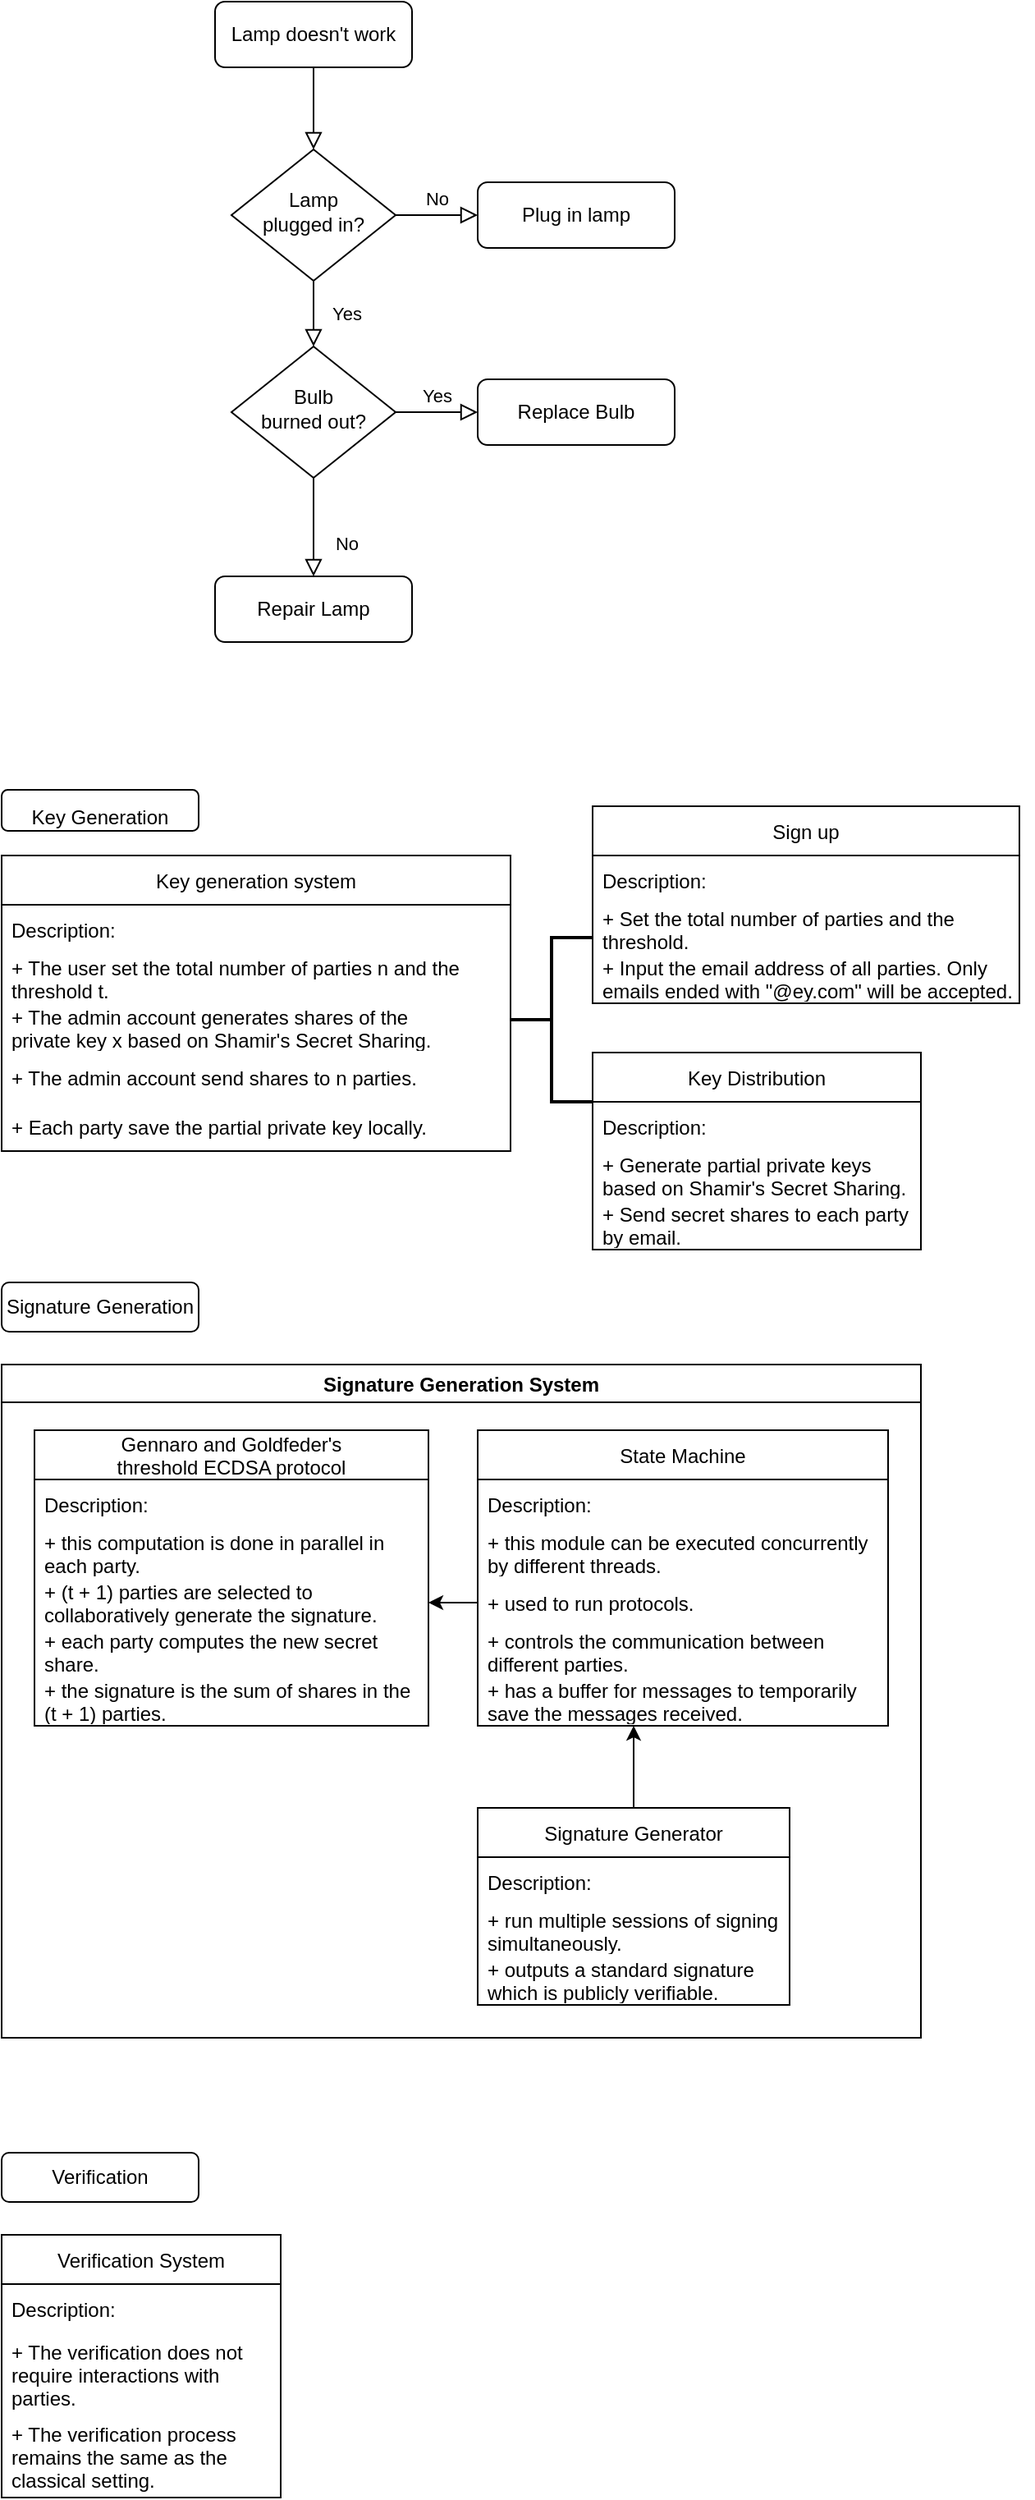 <mxfile version="20.0.1" type="github">
  <diagram id="C5RBs43oDa-KdzZeNtuy" name="Page-1">
    <mxGraphModel dx="768" dy="452" grid="1" gridSize="10" guides="1" tooltips="1" connect="1" arrows="1" fold="1" page="1" pageScale="1" pageWidth="827" pageHeight="1169" math="0" shadow="0">
      <root>
        <mxCell id="WIyWlLk6GJQsqaUBKTNV-0" />
        <mxCell id="WIyWlLk6GJQsqaUBKTNV-1" parent="WIyWlLk6GJQsqaUBKTNV-0" />
        <mxCell id="WIyWlLk6GJQsqaUBKTNV-2" value="" style="rounded=0;html=1;jettySize=auto;orthogonalLoop=1;fontSize=11;endArrow=block;endFill=0;endSize=8;strokeWidth=1;shadow=0;labelBackgroundColor=none;edgeStyle=orthogonalEdgeStyle;" parent="WIyWlLk6GJQsqaUBKTNV-1" source="WIyWlLk6GJQsqaUBKTNV-3" target="WIyWlLk6GJQsqaUBKTNV-6" edge="1">
          <mxGeometry relative="1" as="geometry" />
        </mxCell>
        <mxCell id="WIyWlLk6GJQsqaUBKTNV-3" value="Lamp doesn&#39;t work" style="rounded=1;whiteSpace=wrap;html=1;fontSize=12;glass=0;strokeWidth=1;shadow=0;" parent="WIyWlLk6GJQsqaUBKTNV-1" vertex="1">
          <mxGeometry x="160" y="80" width="120" height="40" as="geometry" />
        </mxCell>
        <mxCell id="WIyWlLk6GJQsqaUBKTNV-4" value="Yes" style="rounded=0;html=1;jettySize=auto;orthogonalLoop=1;fontSize=11;endArrow=block;endFill=0;endSize=8;strokeWidth=1;shadow=0;labelBackgroundColor=none;edgeStyle=orthogonalEdgeStyle;" parent="WIyWlLk6GJQsqaUBKTNV-1" source="WIyWlLk6GJQsqaUBKTNV-6" target="WIyWlLk6GJQsqaUBKTNV-10" edge="1">
          <mxGeometry y="20" relative="1" as="geometry">
            <mxPoint as="offset" />
          </mxGeometry>
        </mxCell>
        <mxCell id="WIyWlLk6GJQsqaUBKTNV-5" value="No" style="edgeStyle=orthogonalEdgeStyle;rounded=0;html=1;jettySize=auto;orthogonalLoop=1;fontSize=11;endArrow=block;endFill=0;endSize=8;strokeWidth=1;shadow=0;labelBackgroundColor=none;" parent="WIyWlLk6GJQsqaUBKTNV-1" source="WIyWlLk6GJQsqaUBKTNV-6" target="WIyWlLk6GJQsqaUBKTNV-7" edge="1">
          <mxGeometry y="10" relative="1" as="geometry">
            <mxPoint as="offset" />
          </mxGeometry>
        </mxCell>
        <mxCell id="WIyWlLk6GJQsqaUBKTNV-6" value="Lamp&lt;br&gt;plugged in?" style="rhombus;whiteSpace=wrap;html=1;shadow=0;fontFamily=Helvetica;fontSize=12;align=center;strokeWidth=1;spacing=6;spacingTop=-4;" parent="WIyWlLk6GJQsqaUBKTNV-1" vertex="1">
          <mxGeometry x="170" y="170" width="100" height="80" as="geometry" />
        </mxCell>
        <mxCell id="WIyWlLk6GJQsqaUBKTNV-7" value="Plug in lamp" style="rounded=1;whiteSpace=wrap;html=1;fontSize=12;glass=0;strokeWidth=1;shadow=0;" parent="WIyWlLk6GJQsqaUBKTNV-1" vertex="1">
          <mxGeometry x="320" y="190" width="120" height="40" as="geometry" />
        </mxCell>
        <mxCell id="WIyWlLk6GJQsqaUBKTNV-8" value="No" style="rounded=0;html=1;jettySize=auto;orthogonalLoop=1;fontSize=11;endArrow=block;endFill=0;endSize=8;strokeWidth=1;shadow=0;labelBackgroundColor=none;edgeStyle=orthogonalEdgeStyle;" parent="WIyWlLk6GJQsqaUBKTNV-1" source="WIyWlLk6GJQsqaUBKTNV-10" target="WIyWlLk6GJQsqaUBKTNV-11" edge="1">
          <mxGeometry x="0.333" y="20" relative="1" as="geometry">
            <mxPoint as="offset" />
          </mxGeometry>
        </mxCell>
        <mxCell id="WIyWlLk6GJQsqaUBKTNV-9" value="Yes" style="edgeStyle=orthogonalEdgeStyle;rounded=0;html=1;jettySize=auto;orthogonalLoop=1;fontSize=11;endArrow=block;endFill=0;endSize=8;strokeWidth=1;shadow=0;labelBackgroundColor=none;" parent="WIyWlLk6GJQsqaUBKTNV-1" source="WIyWlLk6GJQsqaUBKTNV-10" target="WIyWlLk6GJQsqaUBKTNV-12" edge="1">
          <mxGeometry y="10" relative="1" as="geometry">
            <mxPoint as="offset" />
          </mxGeometry>
        </mxCell>
        <mxCell id="WIyWlLk6GJQsqaUBKTNV-10" value="Bulb&lt;br&gt;burned out?" style="rhombus;whiteSpace=wrap;html=1;shadow=0;fontFamily=Helvetica;fontSize=12;align=center;strokeWidth=1;spacing=6;spacingTop=-4;" parent="WIyWlLk6GJQsqaUBKTNV-1" vertex="1">
          <mxGeometry x="170" y="290" width="100" height="80" as="geometry" />
        </mxCell>
        <mxCell id="WIyWlLk6GJQsqaUBKTNV-11" value="Repair Lamp" style="rounded=1;whiteSpace=wrap;html=1;fontSize=12;glass=0;strokeWidth=1;shadow=0;" parent="WIyWlLk6GJQsqaUBKTNV-1" vertex="1">
          <mxGeometry x="160" y="430" width="120" height="40" as="geometry" />
        </mxCell>
        <mxCell id="WIyWlLk6GJQsqaUBKTNV-12" value="Replace Bulb" style="rounded=1;whiteSpace=wrap;html=1;fontSize=12;glass=0;strokeWidth=1;shadow=0;" parent="WIyWlLk6GJQsqaUBKTNV-1" vertex="1">
          <mxGeometry x="320" y="310" width="120" height="40" as="geometry" />
        </mxCell>
        <mxCell id="5CvxibkblDdFLYSov0Z4-9" style="edgeStyle=orthogonalEdgeStyle;rounded=0;orthogonalLoop=1;jettySize=auto;html=1;exitX=0.5;exitY=1;exitDx=0;exitDy=0;entryX=0.5;entryY=0;entryDx=0;entryDy=0;fontSize=20;" edge="1" parent="WIyWlLk6GJQsqaUBKTNV-1" target="5CvxibkblDdFLYSov0Z4-7">
          <mxGeometry relative="1" as="geometry">
            <mxPoint x="390" y="665" as="sourcePoint" />
            <Array as="points">
              <mxPoint x="390" y="690" />
              <mxPoint x="390" y="690" />
            </Array>
          </mxGeometry>
        </mxCell>
        <mxCell id="5CvxibkblDdFLYSov0Z4-18" value="&lt;font style=&quot;font-size: 12px;&quot;&gt;Key Generation&lt;/font&gt;" style="rounded=1;whiteSpace=wrap;html=1;fontSize=20;" vertex="1" parent="WIyWlLk6GJQsqaUBKTNV-1">
          <mxGeometry x="30" y="560" width="120" height="25" as="geometry" />
        </mxCell>
        <mxCell id="5CvxibkblDdFLYSov0Z4-19" value="Key generation system" style="swimlane;fontStyle=0;childLayout=stackLayout;horizontal=1;startSize=30;horizontalStack=0;resizeParent=1;resizeParentMax=0;resizeLast=0;collapsible=1;marginBottom=0;fontSize=12;" vertex="1" parent="WIyWlLk6GJQsqaUBKTNV-1">
          <mxGeometry x="30" y="600" width="310" height="180" as="geometry">
            <mxRectangle x="30" y="600" width="150" height="30" as="alternateBounds" />
          </mxGeometry>
        </mxCell>
        <mxCell id="5CvxibkblDdFLYSov0Z4-20" value="Description:" style="text;strokeColor=none;fillColor=none;align=left;verticalAlign=middle;spacingLeft=4;spacingRight=4;overflow=hidden;points=[[0,0.5],[1,0.5]];portConstraint=eastwest;rotatable=0;fontSize=12;" vertex="1" parent="5CvxibkblDdFLYSov0Z4-19">
          <mxGeometry y="30" width="310" height="30" as="geometry" />
        </mxCell>
        <mxCell id="5CvxibkblDdFLYSov0Z4-30" value="+ The user set the total number of parties n and the &#xa;threshold t." style="text;strokeColor=none;fillColor=none;align=left;verticalAlign=middle;spacingLeft=4;spacingRight=4;overflow=hidden;points=[[0,0.5],[1,0.5]];portConstraint=eastwest;rotatable=0;fontSize=12;" vertex="1" parent="5CvxibkblDdFLYSov0Z4-19">
          <mxGeometry y="60" width="310" height="30" as="geometry" />
        </mxCell>
        <mxCell id="5CvxibkblDdFLYSov0Z4-22" value="+ The admin account generates shares of the &#xa;private key x based on Shamir&#39;s Secret Sharing.&#xa;+" style="text;strokeColor=none;fillColor=none;align=left;verticalAlign=middle;spacingLeft=4;spacingRight=4;overflow=hidden;points=[[0,0.5],[1,0.5]];portConstraint=eastwest;rotatable=0;fontSize=12;" vertex="1" parent="5CvxibkblDdFLYSov0Z4-19">
          <mxGeometry y="90" width="310" height="30" as="geometry" />
        </mxCell>
        <mxCell id="5CvxibkblDdFLYSov0Z4-28" value="+ The admin account send shares to n parties." style="text;strokeColor=none;fillColor=none;align=left;verticalAlign=middle;spacingLeft=4;spacingRight=4;overflow=hidden;points=[[0,0.5],[1,0.5]];portConstraint=eastwest;rotatable=0;fontSize=12;" vertex="1" parent="5CvxibkblDdFLYSov0Z4-19">
          <mxGeometry y="120" width="310" height="30" as="geometry" />
        </mxCell>
        <mxCell id="5CvxibkblDdFLYSov0Z4-29" value="+ Each party save the partial private key locally." style="text;strokeColor=none;fillColor=none;align=left;verticalAlign=middle;spacingLeft=4;spacingRight=4;overflow=hidden;points=[[0,0.5],[1,0.5]];portConstraint=eastwest;rotatable=0;fontSize=12;" vertex="1" parent="5CvxibkblDdFLYSov0Z4-19">
          <mxGeometry y="150" width="310" height="30" as="geometry" />
        </mxCell>
        <mxCell id="5CvxibkblDdFLYSov0Z4-31" value="" style="strokeWidth=2;html=1;shape=mxgraph.flowchart.annotation_2;align=left;labelPosition=right;pointerEvents=1;fontSize=12;" vertex="1" parent="WIyWlLk6GJQsqaUBKTNV-1">
          <mxGeometry x="340" y="650" width="50" height="100" as="geometry" />
        </mxCell>
        <mxCell id="5CvxibkblDdFLYSov0Z4-32" value="Sign up" style="swimlane;fontStyle=0;childLayout=stackLayout;horizontal=1;startSize=30;horizontalStack=0;resizeParent=1;resizeParentMax=0;resizeLast=0;collapsible=1;marginBottom=0;fontSize=12;" vertex="1" parent="WIyWlLk6GJQsqaUBKTNV-1">
          <mxGeometry x="390" y="570" width="260" height="120" as="geometry" />
        </mxCell>
        <mxCell id="5CvxibkblDdFLYSov0Z4-33" value="Description:" style="text;strokeColor=none;fillColor=none;align=left;verticalAlign=middle;spacingLeft=4;spacingRight=4;overflow=hidden;points=[[0,0.5],[1,0.5]];portConstraint=eastwest;rotatable=0;fontSize=12;" vertex="1" parent="5CvxibkblDdFLYSov0Z4-32">
          <mxGeometry y="30" width="260" height="30" as="geometry" />
        </mxCell>
        <mxCell id="5CvxibkblDdFLYSov0Z4-34" value="+ Set the total number of parties and the &#xa;threshold." style="text;strokeColor=none;fillColor=none;align=left;verticalAlign=middle;spacingLeft=4;spacingRight=4;overflow=hidden;points=[[0,0.5],[1,0.5]];portConstraint=eastwest;rotatable=0;fontSize=12;" vertex="1" parent="5CvxibkblDdFLYSov0Z4-32">
          <mxGeometry y="60" width="260" height="30" as="geometry" />
        </mxCell>
        <mxCell id="5CvxibkblDdFLYSov0Z4-35" value="+ Input the email address of all parties. Only &#xa;emails ended with &quot;@ey.com&quot; will be accepted." style="text;strokeColor=none;fillColor=none;align=left;verticalAlign=middle;spacingLeft=4;spacingRight=4;overflow=hidden;points=[[0,0.5],[1,0.5]];portConstraint=eastwest;rotatable=0;fontSize=12;" vertex="1" parent="5CvxibkblDdFLYSov0Z4-32">
          <mxGeometry y="90" width="260" height="30" as="geometry" />
        </mxCell>
        <mxCell id="5CvxibkblDdFLYSov0Z4-36" style="edgeStyle=orthogonalEdgeStyle;rounded=0;orthogonalLoop=1;jettySize=auto;html=1;exitX=1;exitY=0.5;exitDx=0;exitDy=0;fontSize=12;" edge="1" parent="5CvxibkblDdFLYSov0Z4-32" source="5CvxibkblDdFLYSov0Z4-34" target="5CvxibkblDdFLYSov0Z4-34">
          <mxGeometry relative="1" as="geometry" />
        </mxCell>
        <mxCell id="5CvxibkblDdFLYSov0Z4-37" value="Key Distribution" style="swimlane;fontStyle=0;childLayout=stackLayout;horizontal=1;startSize=30;horizontalStack=0;resizeParent=1;resizeParentMax=0;resizeLast=0;collapsible=1;marginBottom=0;fontSize=12;" vertex="1" parent="WIyWlLk6GJQsqaUBKTNV-1">
          <mxGeometry x="390" y="720" width="200" height="120" as="geometry" />
        </mxCell>
        <mxCell id="5CvxibkblDdFLYSov0Z4-38" value="Description:" style="text;strokeColor=none;fillColor=none;align=left;verticalAlign=middle;spacingLeft=4;spacingRight=4;overflow=hidden;points=[[0,0.5],[1,0.5]];portConstraint=eastwest;rotatable=0;fontSize=12;" vertex="1" parent="5CvxibkblDdFLYSov0Z4-37">
          <mxGeometry y="30" width="200" height="30" as="geometry" />
        </mxCell>
        <mxCell id="5CvxibkblDdFLYSov0Z4-39" value="+ Generate partial private keys&#xa;based on Shamir&#39;s Secret Sharing." style="text;strokeColor=none;fillColor=none;align=left;verticalAlign=middle;spacingLeft=4;spacingRight=4;overflow=hidden;points=[[0,0.5],[1,0.5]];portConstraint=eastwest;rotatable=0;fontSize=12;" vertex="1" parent="5CvxibkblDdFLYSov0Z4-37">
          <mxGeometry y="60" width="200" height="30" as="geometry" />
        </mxCell>
        <mxCell id="5CvxibkblDdFLYSov0Z4-40" value="+ Send secret shares to each party &#xa;by email. " style="text;strokeColor=none;fillColor=none;align=left;verticalAlign=middle;spacingLeft=4;spacingRight=4;overflow=hidden;points=[[0,0.5],[1,0.5]];portConstraint=eastwest;rotatable=0;fontSize=12;" vertex="1" parent="5CvxibkblDdFLYSov0Z4-37">
          <mxGeometry y="90" width="200" height="30" as="geometry" />
        </mxCell>
        <mxCell id="5CvxibkblDdFLYSov0Z4-42" value="Signature Generation" style="rounded=1;whiteSpace=wrap;html=1;fontSize=12;" vertex="1" parent="WIyWlLk6GJQsqaUBKTNV-1">
          <mxGeometry x="30" y="860" width="120" height="30" as="geometry" />
        </mxCell>
        <mxCell id="5CvxibkblDdFLYSov0Z4-48" value="Signature Generation System" style="swimlane;fontSize=12;" vertex="1" parent="WIyWlLk6GJQsqaUBKTNV-1">
          <mxGeometry x="30" y="910" width="560" height="410" as="geometry" />
        </mxCell>
        <mxCell id="5CvxibkblDdFLYSov0Z4-51" value="Gennaro and Goldfeder&#39;s&#xa;threshold ECDSA protocol" style="swimlane;fontStyle=0;childLayout=stackLayout;horizontal=1;startSize=30;horizontalStack=0;resizeParent=1;resizeParentMax=0;resizeLast=0;collapsible=1;marginBottom=0;fontSize=12;" vertex="1" parent="5CvxibkblDdFLYSov0Z4-48">
          <mxGeometry x="20" y="40" width="240" height="180" as="geometry" />
        </mxCell>
        <mxCell id="5CvxibkblDdFLYSov0Z4-52" value="Description:" style="text;strokeColor=none;fillColor=none;align=left;verticalAlign=middle;spacingLeft=4;spacingRight=4;overflow=hidden;points=[[0,0.5],[1,0.5]];portConstraint=eastwest;rotatable=0;fontSize=12;" vertex="1" parent="5CvxibkblDdFLYSov0Z4-51">
          <mxGeometry y="30" width="240" height="30" as="geometry" />
        </mxCell>
        <mxCell id="5CvxibkblDdFLYSov0Z4-56" value="+ this computation is done in parallel in&#xa;each party." style="text;strokeColor=none;fillColor=none;align=left;verticalAlign=middle;spacingLeft=4;spacingRight=4;overflow=hidden;points=[[0,0.5],[1,0.5]];portConstraint=eastwest;rotatable=0;fontSize=12;" vertex="1" parent="5CvxibkblDdFLYSov0Z4-51">
          <mxGeometry y="60" width="240" height="30" as="geometry" />
        </mxCell>
        <mxCell id="5CvxibkblDdFLYSov0Z4-53" value="+ (t + 1) parties are selected to &#xa;collaboratively generate the signature." style="text;strokeColor=none;fillColor=none;align=left;verticalAlign=middle;spacingLeft=4;spacingRight=4;overflow=hidden;points=[[0,0.5],[1,0.5]];portConstraint=eastwest;rotatable=0;fontSize=12;" vertex="1" parent="5CvxibkblDdFLYSov0Z4-51">
          <mxGeometry y="90" width="240" height="30" as="geometry" />
        </mxCell>
        <mxCell id="5CvxibkblDdFLYSov0Z4-54" value="+ each party computes the new secret &#xa;share." style="text;strokeColor=none;fillColor=none;align=left;verticalAlign=middle;spacingLeft=4;spacingRight=4;overflow=hidden;points=[[0,0.5],[1,0.5]];portConstraint=eastwest;rotatable=0;fontSize=12;" vertex="1" parent="5CvxibkblDdFLYSov0Z4-51">
          <mxGeometry y="120" width="240" height="30" as="geometry" />
        </mxCell>
        <mxCell id="5CvxibkblDdFLYSov0Z4-55" value="+ the signature is the sum of shares in the &#xa;(t + 1) parties." style="text;strokeColor=none;fillColor=none;align=left;verticalAlign=middle;spacingLeft=4;spacingRight=4;overflow=hidden;points=[[0,0.5],[1,0.5]];portConstraint=eastwest;rotatable=0;fontSize=12;" vertex="1" parent="5CvxibkblDdFLYSov0Z4-51">
          <mxGeometry y="150" width="240" height="30" as="geometry" />
        </mxCell>
        <mxCell id="5CvxibkblDdFLYSov0Z4-57" value="State Machine" style="swimlane;fontStyle=0;childLayout=stackLayout;horizontal=1;startSize=30;horizontalStack=0;resizeParent=1;resizeParentMax=0;resizeLast=0;collapsible=1;marginBottom=0;fontSize=12;" vertex="1" parent="5CvxibkblDdFLYSov0Z4-48">
          <mxGeometry x="290" y="40" width="250" height="180" as="geometry" />
        </mxCell>
        <mxCell id="5CvxibkblDdFLYSov0Z4-58" value="Description:" style="text;strokeColor=none;fillColor=none;align=left;verticalAlign=middle;spacingLeft=4;spacingRight=4;overflow=hidden;points=[[0,0.5],[1,0.5]];portConstraint=eastwest;rotatable=0;fontSize=12;" vertex="1" parent="5CvxibkblDdFLYSov0Z4-57">
          <mxGeometry y="30" width="250" height="30" as="geometry" />
        </mxCell>
        <mxCell id="5CvxibkblDdFLYSov0Z4-59" value="+ this module can be executed concurrently&#xa;by different threads." style="text;strokeColor=none;fillColor=none;align=left;verticalAlign=middle;spacingLeft=4;spacingRight=4;overflow=hidden;points=[[0,0.5],[1,0.5]];portConstraint=eastwest;rotatable=0;fontSize=12;" vertex="1" parent="5CvxibkblDdFLYSov0Z4-57">
          <mxGeometry y="60" width="250" height="30" as="geometry" />
        </mxCell>
        <mxCell id="5CvxibkblDdFLYSov0Z4-65" value="+ used to run protocols." style="text;strokeColor=none;fillColor=none;align=left;verticalAlign=middle;spacingLeft=4;spacingRight=4;overflow=hidden;points=[[0,0.5],[1,0.5]];portConstraint=eastwest;rotatable=0;fontSize=12;" vertex="1" parent="5CvxibkblDdFLYSov0Z4-57">
          <mxGeometry y="90" width="250" height="30" as="geometry" />
        </mxCell>
        <mxCell id="5CvxibkblDdFLYSov0Z4-64" value="+ controls the communication between &#xa;different parties." style="text;strokeColor=none;fillColor=none;align=left;verticalAlign=middle;spacingLeft=4;spacingRight=4;overflow=hidden;points=[[0,0.5],[1,0.5]];portConstraint=eastwest;rotatable=0;fontSize=12;" vertex="1" parent="5CvxibkblDdFLYSov0Z4-57">
          <mxGeometry y="120" width="250" height="30" as="geometry" />
        </mxCell>
        <mxCell id="5CvxibkblDdFLYSov0Z4-62" value="+ has a buffer for messages to temporarily&#xa;save the messages received." style="text;strokeColor=none;fillColor=none;align=left;verticalAlign=middle;spacingLeft=4;spacingRight=4;overflow=hidden;points=[[0,0.5],[1,0.5]];portConstraint=eastwest;rotatable=0;fontSize=12;" vertex="1" parent="5CvxibkblDdFLYSov0Z4-57">
          <mxGeometry y="150" width="250" height="30" as="geometry" />
        </mxCell>
        <mxCell id="5CvxibkblDdFLYSov0Z4-66" value="" style="endArrow=classic;html=1;rounded=0;fontSize=12;exitX=0;exitY=0.5;exitDx=0;exitDy=0;entryX=1;entryY=0.5;entryDx=0;entryDy=0;" edge="1" parent="5CvxibkblDdFLYSov0Z4-48" source="5CvxibkblDdFLYSov0Z4-65" target="5CvxibkblDdFLYSov0Z4-53">
          <mxGeometry width="50" height="50" relative="1" as="geometry">
            <mxPoint x="320" y="270" as="sourcePoint" />
            <mxPoint x="370" y="220" as="targetPoint" />
          </mxGeometry>
        </mxCell>
        <mxCell id="5CvxibkblDdFLYSov0Z4-71" style="edgeStyle=orthogonalEdgeStyle;rounded=0;orthogonalLoop=1;jettySize=auto;html=1;exitX=0.5;exitY=0;exitDx=0;exitDy=0;entryX=0.38;entryY=1;entryDx=0;entryDy=0;entryPerimeter=0;fontSize=12;" edge="1" parent="5CvxibkblDdFLYSov0Z4-48" source="5CvxibkblDdFLYSov0Z4-67" target="5CvxibkblDdFLYSov0Z4-62">
          <mxGeometry relative="1" as="geometry" />
        </mxCell>
        <mxCell id="5CvxibkblDdFLYSov0Z4-67" value="Signature Generator" style="swimlane;fontStyle=0;childLayout=stackLayout;horizontal=1;startSize=30;horizontalStack=0;resizeParent=1;resizeParentMax=0;resizeLast=0;collapsible=1;marginBottom=0;fontSize=12;" vertex="1" parent="5CvxibkblDdFLYSov0Z4-48">
          <mxGeometry x="290" y="270" width="190" height="120" as="geometry" />
        </mxCell>
        <mxCell id="5CvxibkblDdFLYSov0Z4-68" value="Description:" style="text;strokeColor=none;fillColor=none;align=left;verticalAlign=middle;spacingLeft=4;spacingRight=4;overflow=hidden;points=[[0,0.5],[1,0.5]];portConstraint=eastwest;rotatable=0;fontSize=12;" vertex="1" parent="5CvxibkblDdFLYSov0Z4-67">
          <mxGeometry y="30" width="190" height="30" as="geometry" />
        </mxCell>
        <mxCell id="5CvxibkblDdFLYSov0Z4-69" value="+ run multiple sessions of signing &#xa;simultaneously." style="text;strokeColor=none;fillColor=none;align=left;verticalAlign=middle;spacingLeft=4;spacingRight=4;overflow=hidden;points=[[0,0.5],[1,0.5]];portConstraint=eastwest;rotatable=0;fontSize=12;" vertex="1" parent="5CvxibkblDdFLYSov0Z4-67">
          <mxGeometry y="60" width="190" height="30" as="geometry" />
        </mxCell>
        <mxCell id="5CvxibkblDdFLYSov0Z4-70" value="+ outputs a standard signature &#xa;which is publicly verifiable." style="text;strokeColor=none;fillColor=none;align=left;verticalAlign=middle;spacingLeft=4;spacingRight=4;overflow=hidden;points=[[0,0.5],[1,0.5]];portConstraint=eastwest;rotatable=0;fontSize=12;" vertex="1" parent="5CvxibkblDdFLYSov0Z4-67">
          <mxGeometry y="90" width="190" height="30" as="geometry" />
        </mxCell>
        <mxCell id="5CvxibkblDdFLYSov0Z4-72" value="Verification" style="rounded=1;whiteSpace=wrap;html=1;fontSize=12;" vertex="1" parent="WIyWlLk6GJQsqaUBKTNV-1">
          <mxGeometry x="30" y="1390" width="120" height="30" as="geometry" />
        </mxCell>
        <mxCell id="5CvxibkblDdFLYSov0Z4-74" value="Verification System" style="swimlane;fontStyle=0;childLayout=stackLayout;horizontal=1;startSize=30;horizontalStack=0;resizeParent=1;resizeParentMax=0;resizeLast=0;collapsible=1;marginBottom=0;fontSize=12;" vertex="1" parent="WIyWlLk6GJQsqaUBKTNV-1">
          <mxGeometry x="30" y="1440" width="170" height="160" as="geometry" />
        </mxCell>
        <mxCell id="5CvxibkblDdFLYSov0Z4-75" value="Description:" style="text;strokeColor=none;fillColor=none;align=left;verticalAlign=middle;spacingLeft=4;spacingRight=4;overflow=hidden;points=[[0,0.5],[1,0.5]];portConstraint=eastwest;rotatable=0;fontSize=12;" vertex="1" parent="5CvxibkblDdFLYSov0Z4-74">
          <mxGeometry y="30" width="170" height="30" as="geometry" />
        </mxCell>
        <mxCell id="5CvxibkblDdFLYSov0Z4-76" value="+ The verification does not&#xa;require interactions with &#xa;parties." style="text;strokeColor=none;fillColor=none;align=left;verticalAlign=middle;spacingLeft=4;spacingRight=4;overflow=hidden;points=[[0,0.5],[1,0.5]];portConstraint=eastwest;rotatable=0;fontSize=12;" vertex="1" parent="5CvxibkblDdFLYSov0Z4-74">
          <mxGeometry y="60" width="170" height="50" as="geometry" />
        </mxCell>
        <mxCell id="5CvxibkblDdFLYSov0Z4-77" value="+ The verification process&#xa;remains the same as the &#xa;classical setting." style="text;strokeColor=none;fillColor=none;align=left;verticalAlign=middle;spacingLeft=4;spacingRight=4;overflow=hidden;points=[[0,0.5],[1,0.5]];portConstraint=eastwest;rotatable=0;fontSize=12;" vertex="1" parent="5CvxibkblDdFLYSov0Z4-74">
          <mxGeometry y="110" width="170" height="50" as="geometry" />
        </mxCell>
      </root>
    </mxGraphModel>
  </diagram>
</mxfile>
